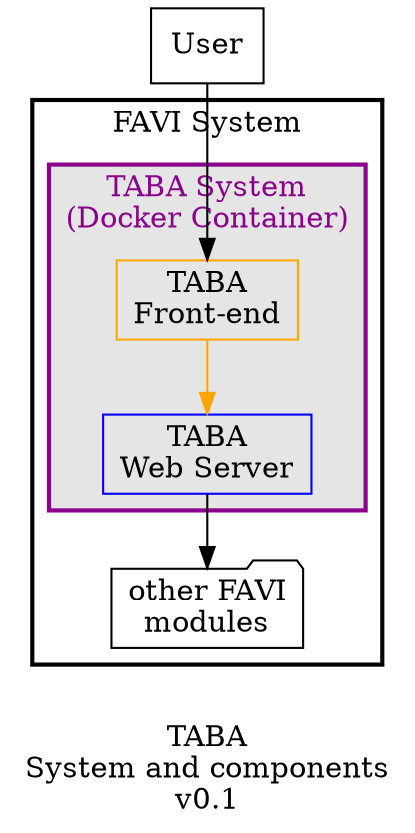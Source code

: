 digraph {
    label = "\nTABA\nSystem and components\nv0.1";
    node [shape = box;];
    
    user -> tabaFrontend;
    
    subgraph cluster_0 {
        label = "FAVI System";
        color = black;
        fontcolor = black;
        penwidth = 2;
        node [bgcolor = white;];
        
        subgraph cluster_1 {
            label = "TABA System\n(Docker Container)";
            color = darkmagenta;
            fontcolor = darkmagenta;
            bgcolor = grey90;
            penwidth = 2;
            node [bgcolor = white;];
            
            tabaFrontend -> tabaBackend [color = orange;];
        }
        
        tabaBackend -> extModules;
    }
    
    
    user [label = "User";];
    tabaFrontend [label = "TABA\nFront-end";color = orange;];
    tabaBackend [label = "TABA\nWeb Server";color = blue;];
    extModules [label = "other FAVI\nmodules";shape=folder];
}